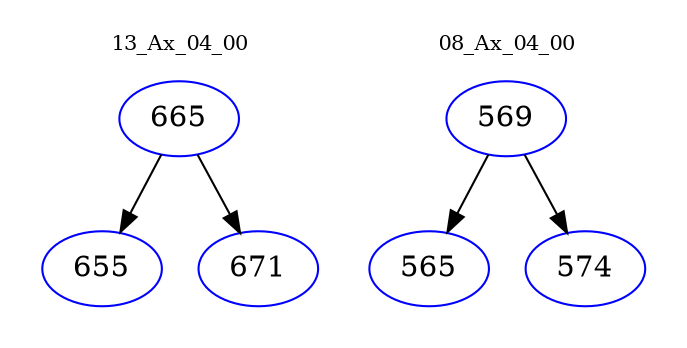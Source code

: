 digraph{
subgraph cluster_0 {
color = white
label = "13_Ax_04_00";
fontsize=10;
T0_665 [label="665", color="blue"]
T0_665 -> T0_655 [color="black"]
T0_655 [label="655", color="blue"]
T0_665 -> T0_671 [color="black"]
T0_671 [label="671", color="blue"]
}
subgraph cluster_1 {
color = white
label = "08_Ax_04_00";
fontsize=10;
T1_569 [label="569", color="blue"]
T1_569 -> T1_565 [color="black"]
T1_565 [label="565", color="blue"]
T1_569 -> T1_574 [color="black"]
T1_574 [label="574", color="blue"]
}
}
